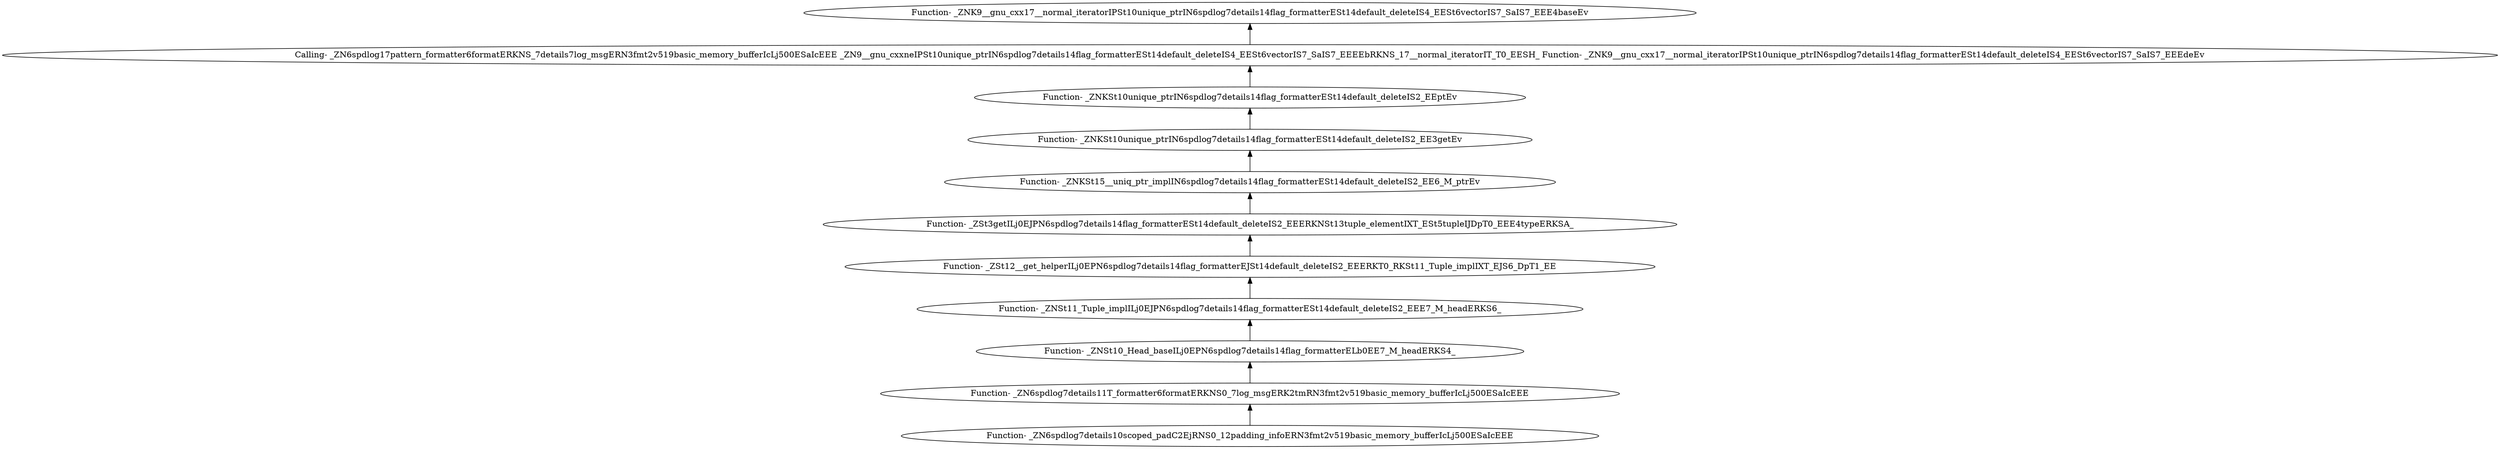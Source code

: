 digraph {
	"Function- _ZN6spdlog7details10scoped_padC2EjRNS0_12padding_infoERN3fmt2v519basic_memory_bufferIcLj500ESaIcEEE"
	"Function- _ZN6spdlog7details11T_formatter6formatERKNS0_7log_msgERK2tmRN3fmt2v519basic_memory_bufferIcLj500ESaIcEEE"
	"Function- _ZN6spdlog7details11T_formatter6formatERKNS0_7log_msgERK2tmRN3fmt2v519basic_memory_bufferIcLj500ESaIcEEE" -> "Function- _ZN6spdlog7details10scoped_padC2EjRNS0_12padding_infoERN3fmt2v519basic_memory_bufferIcLj500ESaIcEEE" [dir=back]
	"Function- _ZNSt10_Head_baseILj0EPN6spdlog7details14flag_formatterELb0EE7_M_headERKS4_"
	"Function- _ZNSt10_Head_baseILj0EPN6spdlog7details14flag_formatterELb0EE7_M_headERKS4_" -> "Function- _ZN6spdlog7details11T_formatter6formatERKNS0_7log_msgERK2tmRN3fmt2v519basic_memory_bufferIcLj500ESaIcEEE" [dir=back]
	"Function- _ZNSt11_Tuple_implILj0EJPN6spdlog7details14flag_formatterESt14default_deleteIS2_EEE7_M_headERKS6_"
	"Function- _ZNSt11_Tuple_implILj0EJPN6spdlog7details14flag_formatterESt14default_deleteIS2_EEE7_M_headERKS6_" -> "Function- _ZNSt10_Head_baseILj0EPN6spdlog7details14flag_formatterELb0EE7_M_headERKS4_" [dir=back]
	"Function- _ZSt12__get_helperILj0EPN6spdlog7details14flag_formatterEJSt14default_deleteIS2_EEERKT0_RKSt11_Tuple_implIXT_EJS6_DpT1_EE"
	"Function- _ZSt12__get_helperILj0EPN6spdlog7details14flag_formatterEJSt14default_deleteIS2_EEERKT0_RKSt11_Tuple_implIXT_EJS6_DpT1_EE" -> "Function- _ZNSt11_Tuple_implILj0EJPN6spdlog7details14flag_formatterESt14default_deleteIS2_EEE7_M_headERKS6_" [dir=back]
	"Function- _ZSt3getILj0EJPN6spdlog7details14flag_formatterESt14default_deleteIS2_EEERKNSt13tuple_elementIXT_ESt5tupleIJDpT0_EEE4typeERKSA_"
	"Function- _ZSt3getILj0EJPN6spdlog7details14flag_formatterESt14default_deleteIS2_EEERKNSt13tuple_elementIXT_ESt5tupleIJDpT0_EEE4typeERKSA_" -> "Function- _ZSt12__get_helperILj0EPN6spdlog7details14flag_formatterEJSt14default_deleteIS2_EEERKT0_RKSt11_Tuple_implIXT_EJS6_DpT1_EE" [dir=back]
	"Function- _ZNKSt15__uniq_ptr_implIN6spdlog7details14flag_formatterESt14default_deleteIS2_EE6_M_ptrEv"
	"Function- _ZNKSt15__uniq_ptr_implIN6spdlog7details14flag_formatterESt14default_deleteIS2_EE6_M_ptrEv" -> "Function- _ZSt3getILj0EJPN6spdlog7details14flag_formatterESt14default_deleteIS2_EEERKNSt13tuple_elementIXT_ESt5tupleIJDpT0_EEE4typeERKSA_" [dir=back]
	"Function- _ZNKSt10unique_ptrIN6spdlog7details14flag_formatterESt14default_deleteIS2_EE3getEv"
	"Function- _ZNKSt10unique_ptrIN6spdlog7details14flag_formatterESt14default_deleteIS2_EE3getEv" -> "Function- _ZNKSt15__uniq_ptr_implIN6spdlog7details14flag_formatterESt14default_deleteIS2_EE6_M_ptrEv" [dir=back]
	"Function- _ZNKSt10unique_ptrIN6spdlog7details14flag_formatterESt14default_deleteIS2_EEptEv"
	"Function- _ZNKSt10unique_ptrIN6spdlog7details14flag_formatterESt14default_deleteIS2_EEptEv" -> "Function- _ZNKSt10unique_ptrIN6spdlog7details14flag_formatterESt14default_deleteIS2_EE3getEv" [dir=back]
	"Calling- _ZN6spdlog17pattern_formatter6formatERKNS_7details7log_msgERN3fmt2v519basic_memory_bufferIcLj500ESaIcEEE _ZN9__gnu_cxxneIPSt10unique_ptrIN6spdlog7details14flag_formatterESt14default_deleteIS4_EESt6vectorIS7_SaIS7_EEEEbRKNS_17__normal_iteratorIT_T0_EESH_ Function- _ZNK9__gnu_cxx17__normal_iteratorIPSt10unique_ptrIN6spdlog7details14flag_formatterESt14default_deleteIS4_EESt6vectorIS7_SaIS7_EEEdeEv"
	"Calling- _ZN6spdlog17pattern_formatter6formatERKNS_7details7log_msgERN3fmt2v519basic_memory_bufferIcLj500ESaIcEEE _ZN9__gnu_cxxneIPSt10unique_ptrIN6spdlog7details14flag_formatterESt14default_deleteIS4_EESt6vectorIS7_SaIS7_EEEEbRKNS_17__normal_iteratorIT_T0_EESH_ Function- _ZNK9__gnu_cxx17__normal_iteratorIPSt10unique_ptrIN6spdlog7details14flag_formatterESt14default_deleteIS4_EESt6vectorIS7_SaIS7_EEEdeEv" -> "Function- _ZNKSt10unique_ptrIN6spdlog7details14flag_formatterESt14default_deleteIS2_EEptEv" [dir=back]
	"Function- _ZNK9__gnu_cxx17__normal_iteratorIPSt10unique_ptrIN6spdlog7details14flag_formatterESt14default_deleteIS4_EESt6vectorIS7_SaIS7_EEE4baseEv"
	"Function- _ZNK9__gnu_cxx17__normal_iteratorIPSt10unique_ptrIN6spdlog7details14flag_formatterESt14default_deleteIS4_EESt6vectorIS7_SaIS7_EEE4baseEv" -> "Calling- _ZN6spdlog17pattern_formatter6formatERKNS_7details7log_msgERN3fmt2v519basic_memory_bufferIcLj500ESaIcEEE _ZN9__gnu_cxxneIPSt10unique_ptrIN6spdlog7details14flag_formatterESt14default_deleteIS4_EESt6vectorIS7_SaIS7_EEEEbRKNS_17__normal_iteratorIT_T0_EESH_ Function- _ZNK9__gnu_cxx17__normal_iteratorIPSt10unique_ptrIN6spdlog7details14flag_formatterESt14default_deleteIS4_EESt6vectorIS7_SaIS7_EEEdeEv" [dir=back]
}
